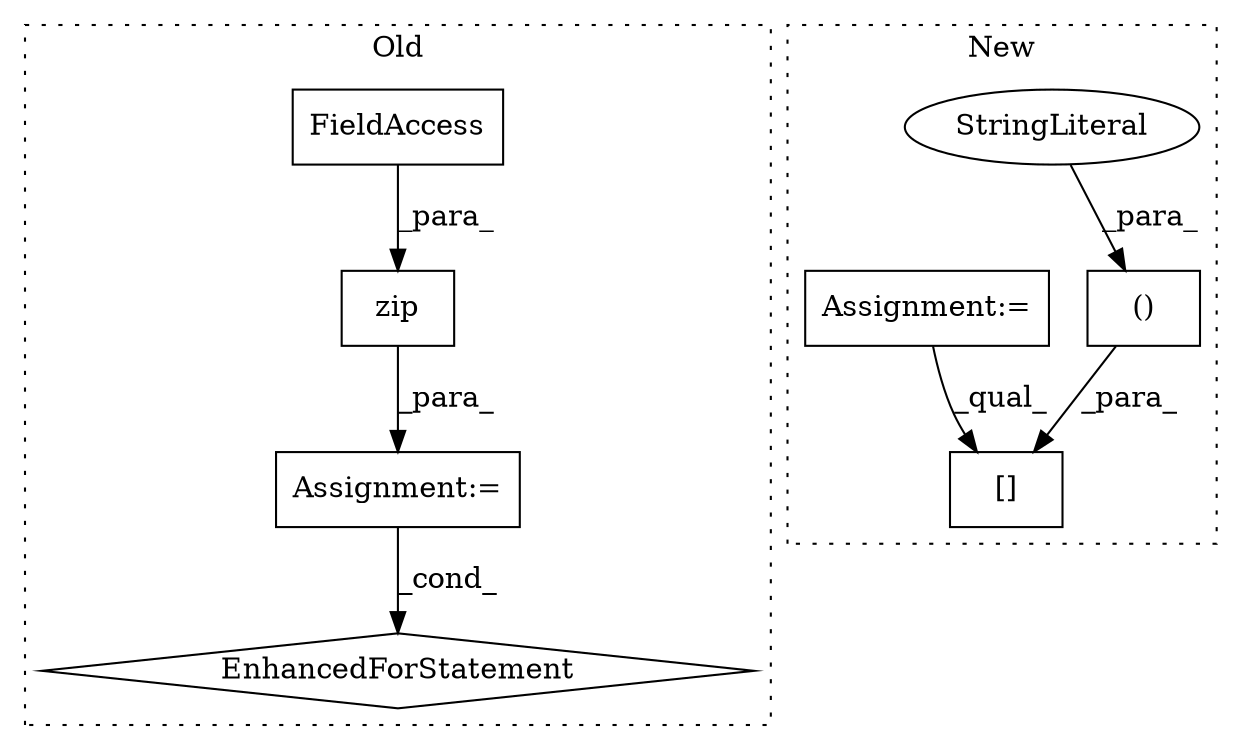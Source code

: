 digraph G {
subgraph cluster0 {
1 [label="zip" a="32" s="5713,5746" l="4,1" shape="box"];
3 [label="Assignment:=" a="7" s="5623,5747" l="82,2" shape="box"];
4 [label="EnhancedForStatement" a="70" s="5623,5747" l="82,2" shape="diamond"];
8 [label="FieldAccess" a="22" s="5717" l="21" shape="box"];
label = "Old";
style="dotted";
}
subgraph cluster1 {
2 [label="()" a="106" s="5860" l="30" shape="box"];
5 [label="StringLiteral" a="45" s="5874" l="16" shape="ellipse"];
6 [label="[]" a="2" s="5850,5892" l="2,1" shape="box"];
7 [label="Assignment:=" a="7" s="5685" l="1" shape="box"];
label = "New";
style="dotted";
}
1 -> 3 [label="_para_"];
2 -> 6 [label="_para_"];
3 -> 4 [label="_cond_"];
5 -> 2 [label="_para_"];
7 -> 6 [label="_qual_"];
8 -> 1 [label="_para_"];
}